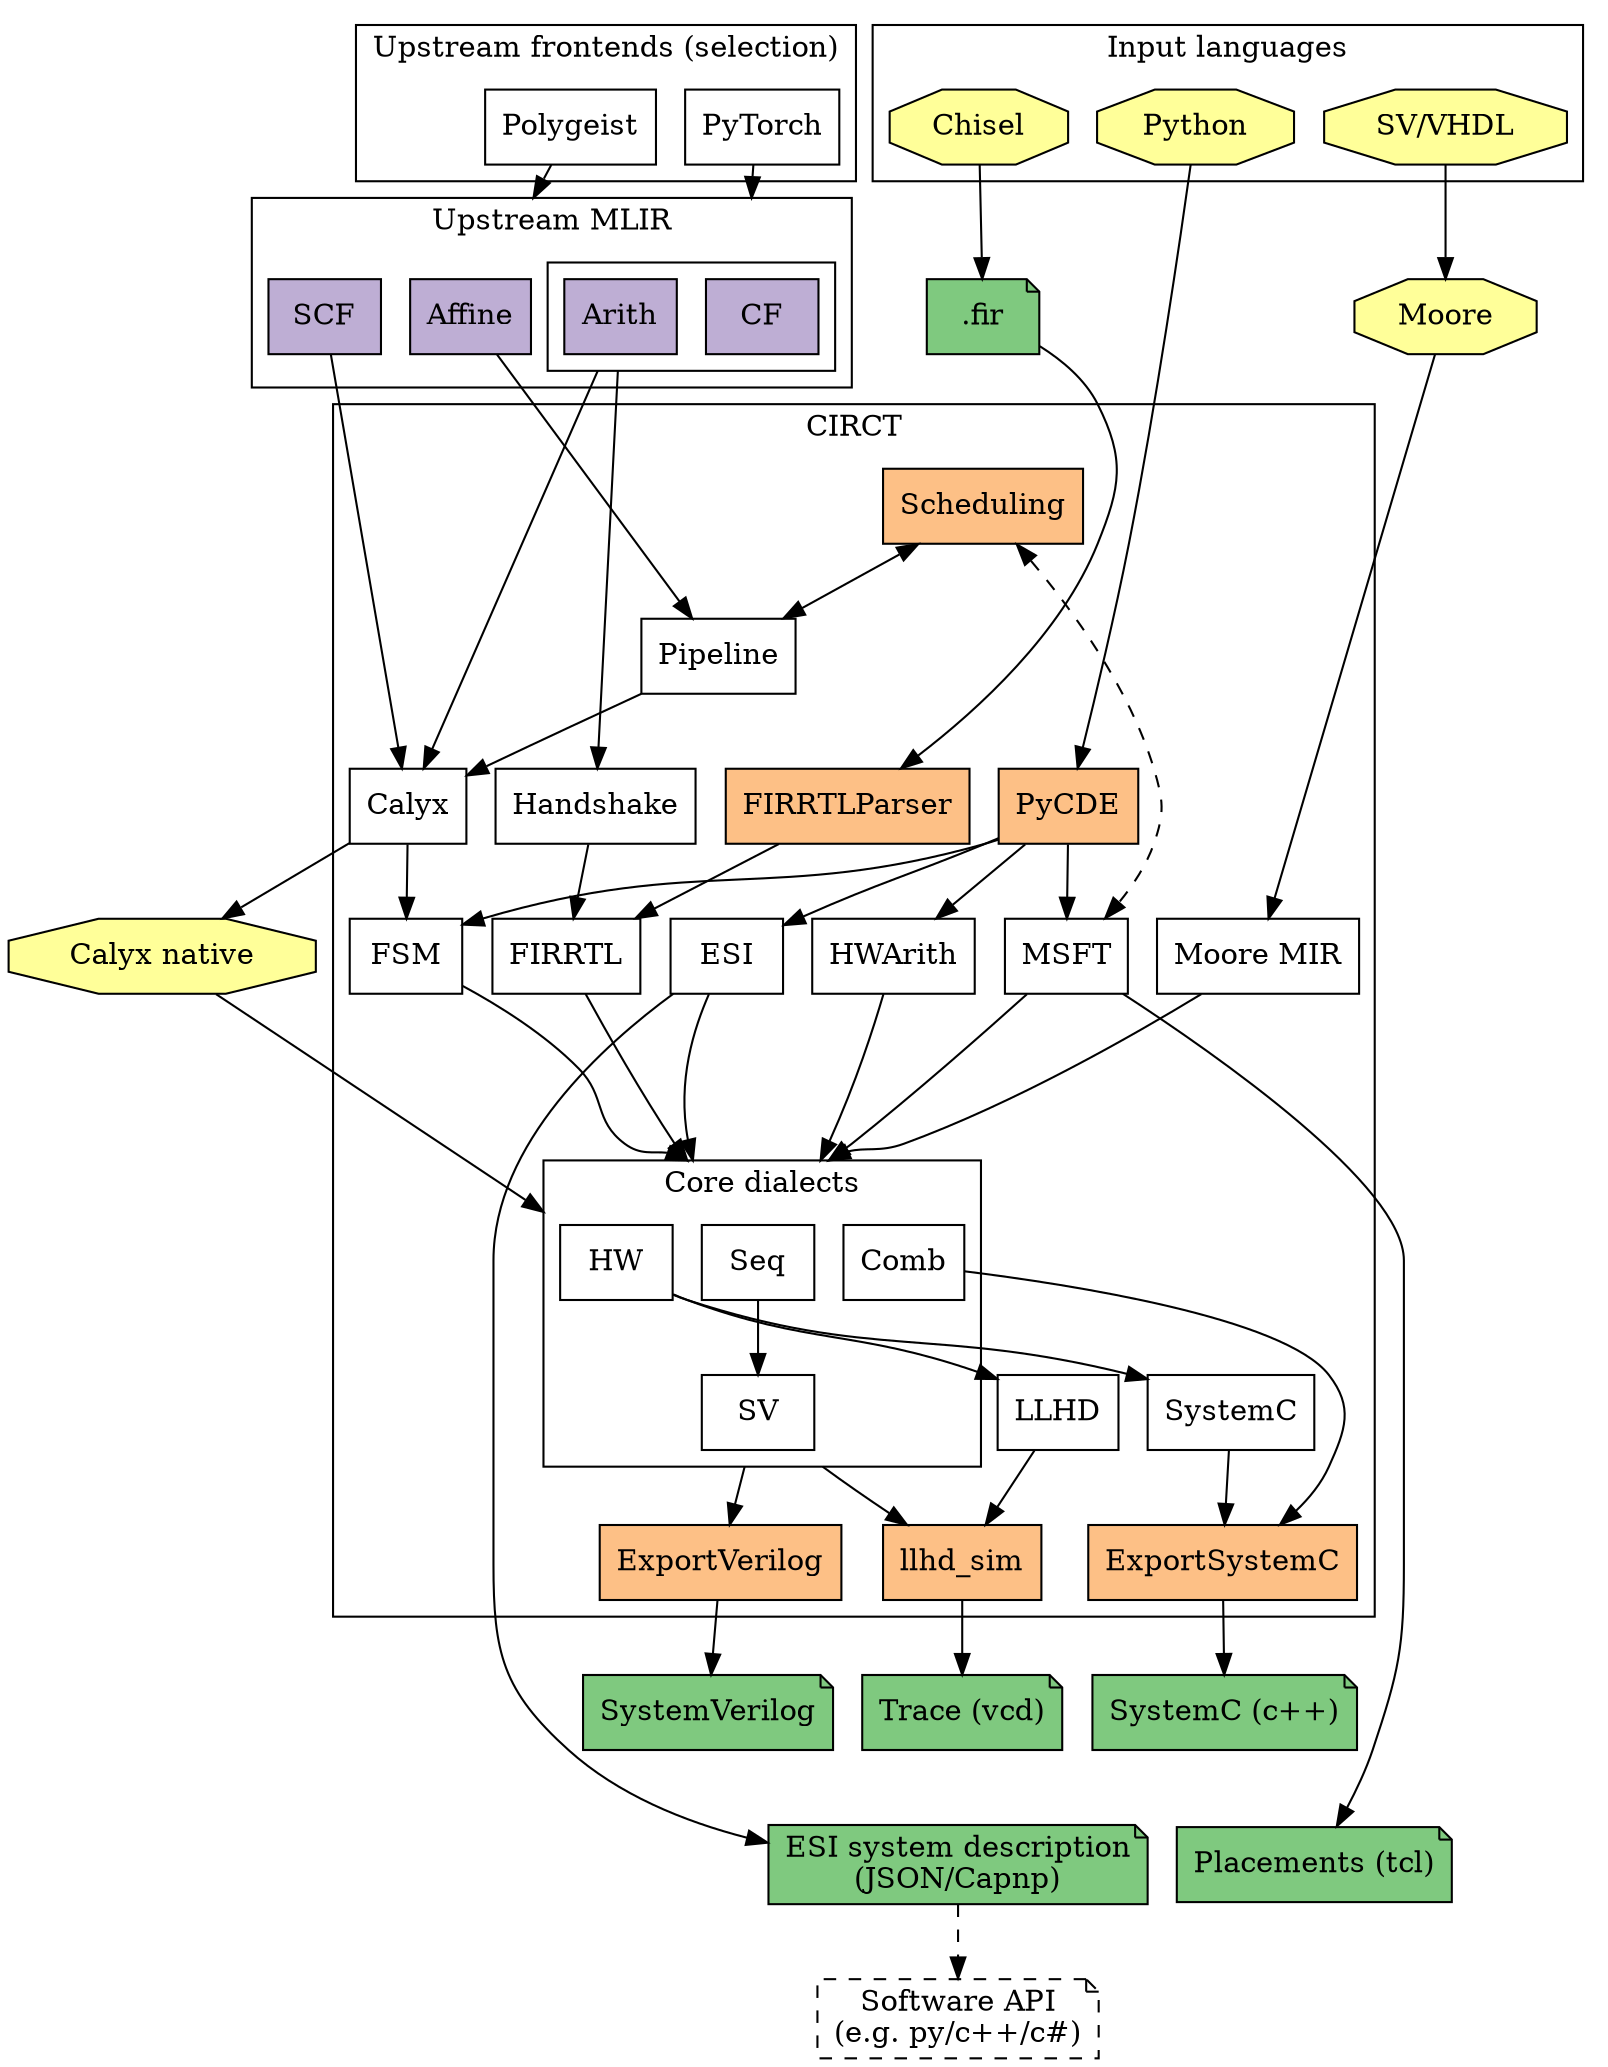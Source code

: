 digraph G {
  // Note: Remember to run the circt/utils/update-docs-dialects.sh script after
  // modifying this file to regenerate the .svg and .png renders of the graph.
  rankdir = TB
  splines=spline
  node [shape=box style=filled fillcolor="white"]
  nodesep=0.2 // horizontal compression
  ranksep=0.5 // vertical compression
  compound=true

  // MLIR frontends
  subgraph cluster_mlir_frontends {
    label = "Upstream frontends (selection)"
    PyTorch
    Polygeist
  }

  // MLIR dialects
  subgraph cluster_mlir {
    label = "Upstream MLIR";
    node [fillcolor="#beaed4"]
    SCF Affine
    subgraph cluster_std_arith_dialect {
      label = ""
      CF
      Arith
    }
  }
  PyTorch -> CF [lhead=cluster_mlir]
  Polygeist -> Affine [lhead=cluster_mlir]

  subgraph cluster_circt {
    label = "CIRCT"
    // CIRCT dialects
    Handshake [URL="https://circt.llvm.org/docs/Dialects/Handshake/"]
    Calyx [URL="https://circt.llvm.org/docs/Dialects/Calyx/"]
    FIRRTL [URL="https://circt.llvm.org/docs/Dialects/FIRRTL/"]
    Pipeline [URL="https://circt.llvm.org/docs/Dialects/Pipeline/"]
    MSFT [URL="https://circt.llvm.org/docs/Dialects/MSFT/"]
    ESI [URL="https://circt.llvm.org/docs/Dialects/ESI/"]
    FSM [URL="https://circt.llvm.org/docs/Dialects/FSM/"]
    HWArith [URL="https://circt.llvm.org/docs/Dialects/HWArith/"]
    SystemC [URL="https://circt.llvm.org/docs/Dialects/SystemC/"]
    MooreMIR [URL="https://circt.llvm.org/docs/Dialects/Moore/", label="Moore MIR"]

    // Invisible node to make space for RTL cluster's incoming edges.
    space_above_RTL [style = invis, label=""]

    subgraph cluster_RTL {
      label = "Core dialects"
      Seq [URL="https://circt.llvm.org/docs/Dialects/Seq/"]
      HW [URL="https://circt.llvm.org/docs/Dialects/HW/"]
      SV [URL="https://circt.llvm.org/docs/Dialects/SV/"]
      Comb [URL="https://circt.llvm.org/docs/Dialects/Comb/"]
    }
    LLHD [URL="https://circt.llvm.org/docs/Dialects/LLHD/"]

    // Internal tools
    subgraph internal_tools{
      node [fillcolor="#fdc086"]
      FIRRTLParser llhd_sim ExportSystemC
      ExportVerilog [URL="https://circt.llvm.org/docs/VerilogGeneration/"]
      PyCDE [URL="https://circt.llvm.org/docs/PyCDE/"]
      Scheduling [URL="https://circt.llvm.org/docs/Scheduling/"]
    }
  }

  // External tools
  subgraph external_tools {
    node [shape=octagon fillcolor="#ffff99"]
    Moore 
    Calyx_native [label="Calyx native"]
  }

  FIRFile [label=".fir" fillcolor="#7fc97f" shape="note"]

  subgraph cluster_input_langs {
    label = "Input languages"
    node [shape=octagon fillcolor="#ffff99"]
    Chisel
    SVVHDL [label="SV/VHDL"]
    PyFile [label="Python"]
  }

  // Output file formats
  subgraph output_file_formats {
    node [fillcolor="#7fc97f" shape="note"]
    VCDTrace [label="Trace (vcd)"]
    SystemCFile [label="SystemC (c++)"]
    SVFile [label="SystemVerilog"]
    ServiceDesc [label="ESI system description\n(JSON/Capnp)"]
    SoftwareAPI [label="Software API\n(e.g. py/c++/c#)" style=dashed]
    TCL [label="Placements (tcl)"]
  }

  // ===== Connections =====
  // Dialect conversions
  SCF -> Calyx
  Affine -> Pipeline
  Pipeline -> Calyx
  Arith -> {Handshake Calyx} [ltail=cluster_std_arith_dialect]

  Handshake -> FIRRTL
  Calyx -> FSM

  // Things that lower into a subset of the RTL-like dialects. Cluster these
  // together to avoid a massive clutter.
  {FIRRTL FSM ESI MSFT HWArith MooreMIR} -> Seq [lhead=cluster_RTL]
  Seq -> SV
  HW -> LLHD
  HW -> SystemC
  ExportVerilog -> SVFile

  // Tool flows
  Scheduling -> Pipeline [dir=both]
  Chisel -> FIRFile
  FIRFile -> FIRRTLParser
  FIRRTLParser -> FIRRTL
  {SystemC, Comb} -> ExportSystemC
  ExportSystemC -> SystemCFile
  SV -> ExportVerilog [ltail=cluster_RTL]
  SV -> llhd_sim [ltail=cluster_RTL]
  SVVHDL -> Moore [weight=999]
  Moore -> MooreMIR
  Calyx -> Calyx_native
  Calyx_native -> HW [lhead=cluster_RTL]
  LLHD -> llhd_sim
  llhd_sim -> VCDTrace
  //ESI -> CapNProto
  ESI -> ServiceDesc
  MSFT -> TCL
  PyFile -> PyCDE
  PyCDE -> ESI
  PyCDE -> MSFT
  PyCDE -> HWArith
  PyCDE -> FSM
  Scheduling -> MSFT [dir=both, style=dashed]
  ServiceDesc -> SoftwareAPI [style=dashed]

  // ====== Some fake edges to coerce a good layout ======
  // Note: Modify these if you make changes to the above diagram, and things
  // start looking weird.

  // Leave one rank free above the RTL cluster to improve routing of incoming
  // edges.
  {FIRRTL FSM ESI MSFT HWArith MooreMIR} -> space_above_RTL [weight=999, style=invis]
  space_above_RTL -> {Seq HW Comb} [lhead=cluster_RTL, weight=999, style=invis]

  // Fix the following sink nodes below the CIRCT cluster
  SystemCFile -> {TCL ServiceDesc} [weight=999 style=invis]

  // Better organize the top.
  {PyTorch Polygeist Chisel} -> CF [weight=999 style=invis]
  FIRFile -> Scheduling [weight=999 style=invis]
}
